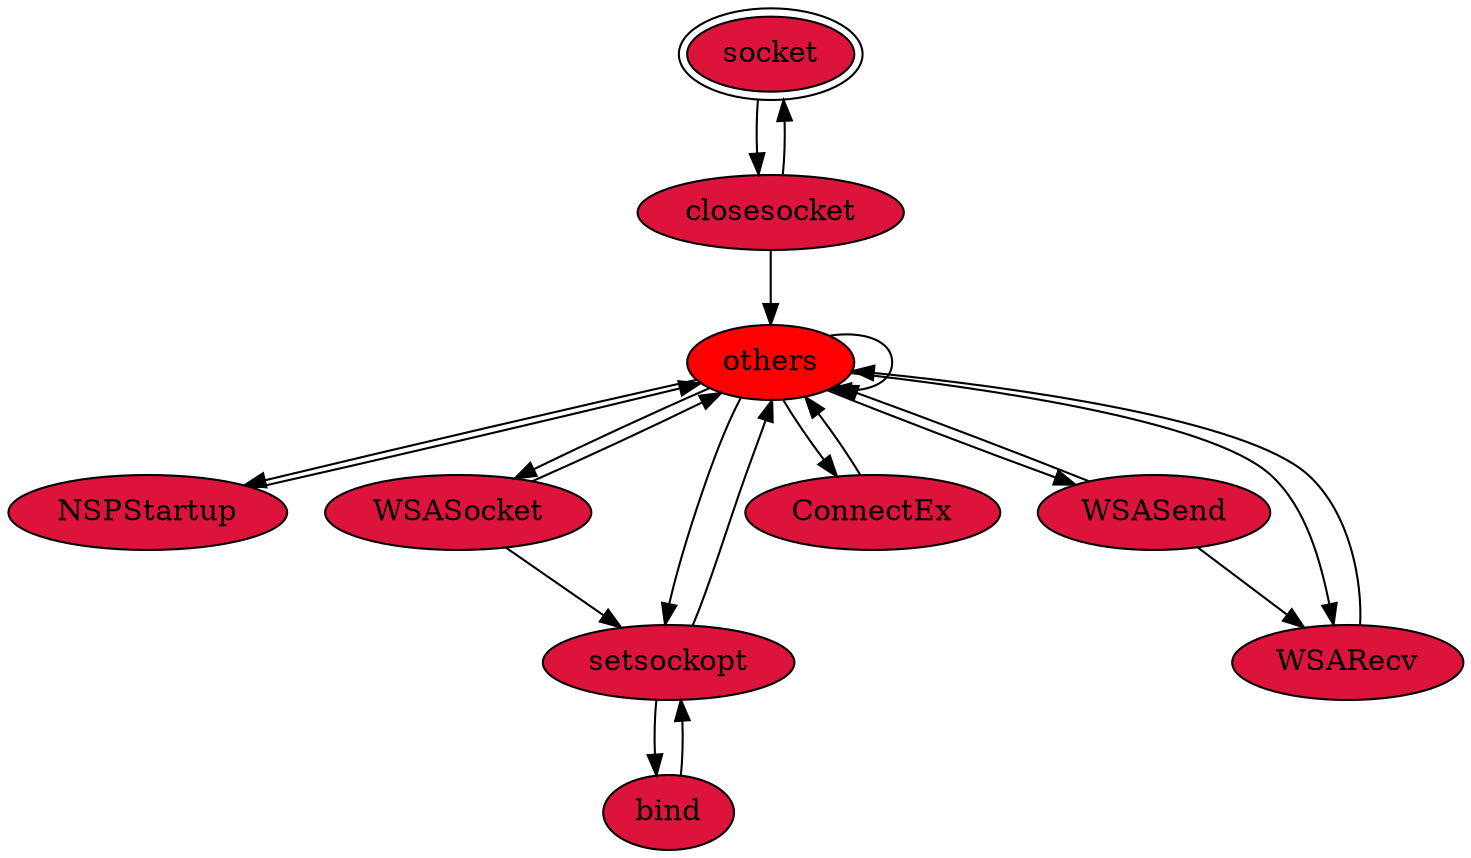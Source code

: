 digraph "./REPORTS/6032/API_PER_CATEGORY/winhttp_send_recv.exe_4100_Windows Sockets (Winsock)_API_per_Category_Transition_Matrix" {
	socket [label=socket fillcolor=crimson peripheries=2 style=filled]
	closesocket [label=closesocket fillcolor=crimson style=filled]
	socket -> closesocket [label=""]
	closesocket -> socket [label=""]
	others [label=others fillcolor=red style=filled]
	closesocket -> others [label=""]
	others -> others [label=""]
	NSPStartup [label=NSPStartup fillcolor=crimson style=filled]
	others -> NSPStartup [label=""]
	WSASocket [label=WSASocket fillcolor=crimson style=filled]
	others -> WSASocket [label=""]
	setsockopt [label=setsockopt fillcolor=crimson style=filled]
	others -> setsockopt [label=""]
	ConnectEx [label=ConnectEx fillcolor=crimson style=filled]
	others -> ConnectEx [label=""]
	WSASend [label=WSASend fillcolor=crimson style=filled]
	others -> WSASend [label=""]
	WSARecv [label=WSARecv fillcolor=crimson style=filled]
	others -> WSARecv [label=""]
	NSPStartup -> others [label=""]
	WSASocket -> others [label=""]
	WSASocket -> setsockopt [label=""]
	setsockopt -> others [label=""]
	bind [label=bind fillcolor=crimson style=filled]
	setsockopt -> bind [label=""]
	bind -> setsockopt [label=""]
	ConnectEx -> others [label=""]
	WSASend -> others [label=""]
	WSASend -> WSARecv [label=""]
	WSARecv -> others [label=""]
}
